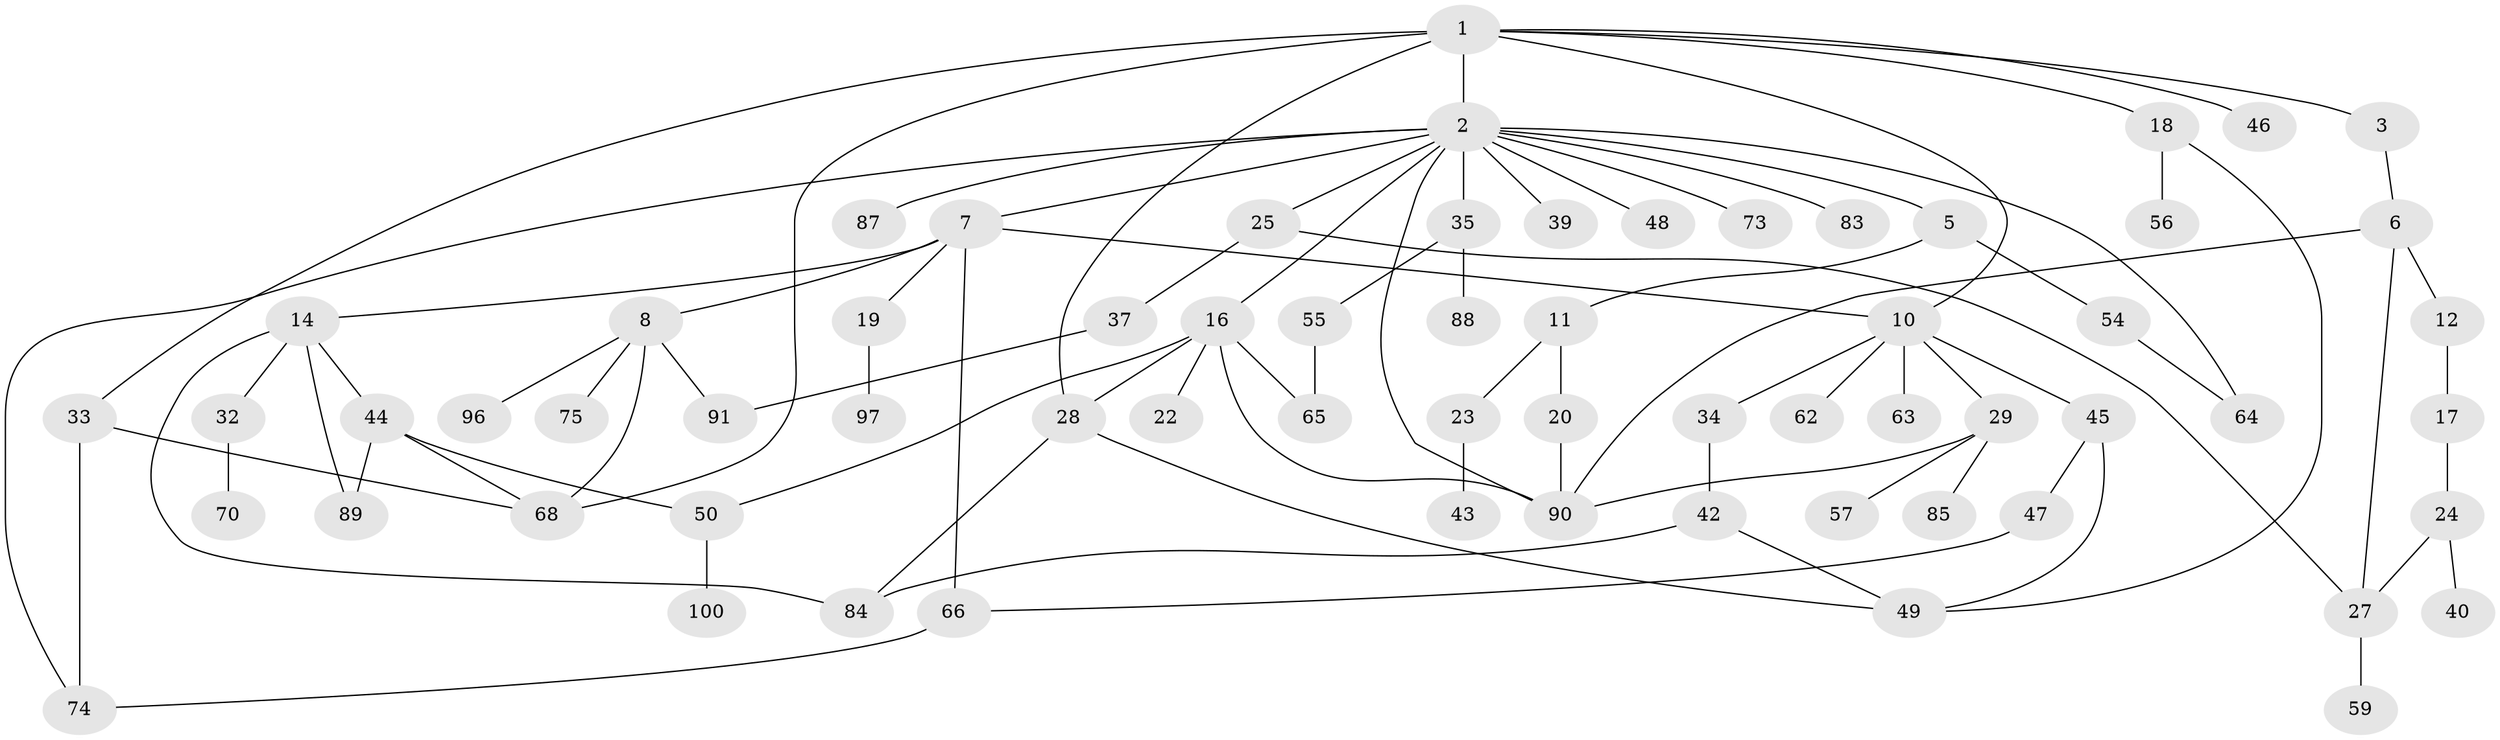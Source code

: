 // original degree distribution, {8: 0.01, 6: 0.02, 2: 0.31, 10: 0.01, 3: 0.25, 4: 0.09, 5: 0.04, 1: 0.27}
// Generated by graph-tools (version 1.1) at 2025/11/02/21/25 10:11:06]
// undirected, 65 vertices, 88 edges
graph export_dot {
graph [start="1"]
  node [color=gray90,style=filled];
  1 [super="+13"];
  2 [super="+4"];
  3;
  5;
  6 [super="+9"];
  7;
  8 [super="+51"];
  10 [super="+15"];
  11 [super="+69"];
  12 [super="+31"];
  14 [super="+26"];
  16 [super="+41"];
  17 [super="+21"];
  18;
  19 [super="+78"];
  20;
  22 [super="+81"];
  23;
  24 [super="+30"];
  25;
  27 [super="+36"];
  28 [super="+95"];
  29 [super="+52"];
  32 [super="+38"];
  33 [super="+77"];
  34;
  35;
  37 [super="+60"];
  39;
  40;
  42 [super="+58"];
  43 [super="+61"];
  44 [super="+86"];
  45 [super="+94"];
  46;
  47;
  48;
  49 [super="+79"];
  50 [super="+53"];
  54;
  55 [super="+76"];
  56 [super="+92"];
  57;
  59 [super="+82"];
  62;
  63;
  64;
  65 [super="+67"];
  66 [super="+72"];
  68 [super="+71"];
  70 [super="+80"];
  73;
  74;
  75;
  83;
  84 [super="+99"];
  85;
  87;
  88;
  89 [super="+93"];
  90 [super="+98"];
  91;
  96;
  97;
  100;
  1 -- 2;
  1 -- 3;
  1 -- 10;
  1 -- 18;
  1 -- 33;
  1 -- 46;
  1 -- 68;
  1 -- 28 [weight=2];
  2 -- 16;
  2 -- 35;
  2 -- 74;
  2 -- 87;
  2 -- 64;
  2 -- 5;
  2 -- 39;
  2 -- 7;
  2 -- 73;
  2 -- 48;
  2 -- 83;
  2 -- 25;
  2 -- 90;
  3 -- 6;
  5 -- 11;
  5 -- 54;
  6 -- 90;
  6 -- 27;
  6 -- 12 [weight=2];
  7 -- 8;
  7 -- 14;
  7 -- 19;
  7 -- 66;
  7 -- 10;
  8 -- 68;
  8 -- 75;
  8 -- 91;
  8 -- 96;
  10 -- 34;
  10 -- 45;
  10 -- 62;
  10 -- 63;
  10 -- 29;
  11 -- 20;
  11 -- 23;
  12 -- 17;
  14 -- 89;
  14 -- 32;
  14 -- 44;
  14 -- 84;
  16 -- 22;
  16 -- 50;
  16 -- 65;
  16 -- 90;
  16 -- 28;
  17 -- 24;
  18 -- 49;
  18 -- 56;
  19 -- 97;
  20 -- 90;
  23 -- 43;
  24 -- 40;
  24 -- 27;
  25 -- 37;
  25 -- 27;
  27 -- 59;
  28 -- 84;
  28 -- 49;
  29 -- 57;
  29 -- 90;
  29 -- 85;
  32 -- 70;
  33 -- 74;
  33 -- 68;
  34 -- 42;
  35 -- 55;
  35 -- 88;
  37 -- 91;
  42 -- 84;
  42 -- 49;
  44 -- 89;
  44 -- 50;
  44 -- 68;
  45 -- 47;
  45 -- 49;
  47 -- 66;
  50 -- 100;
  54 -- 64;
  55 -- 65;
  66 -- 74;
}
